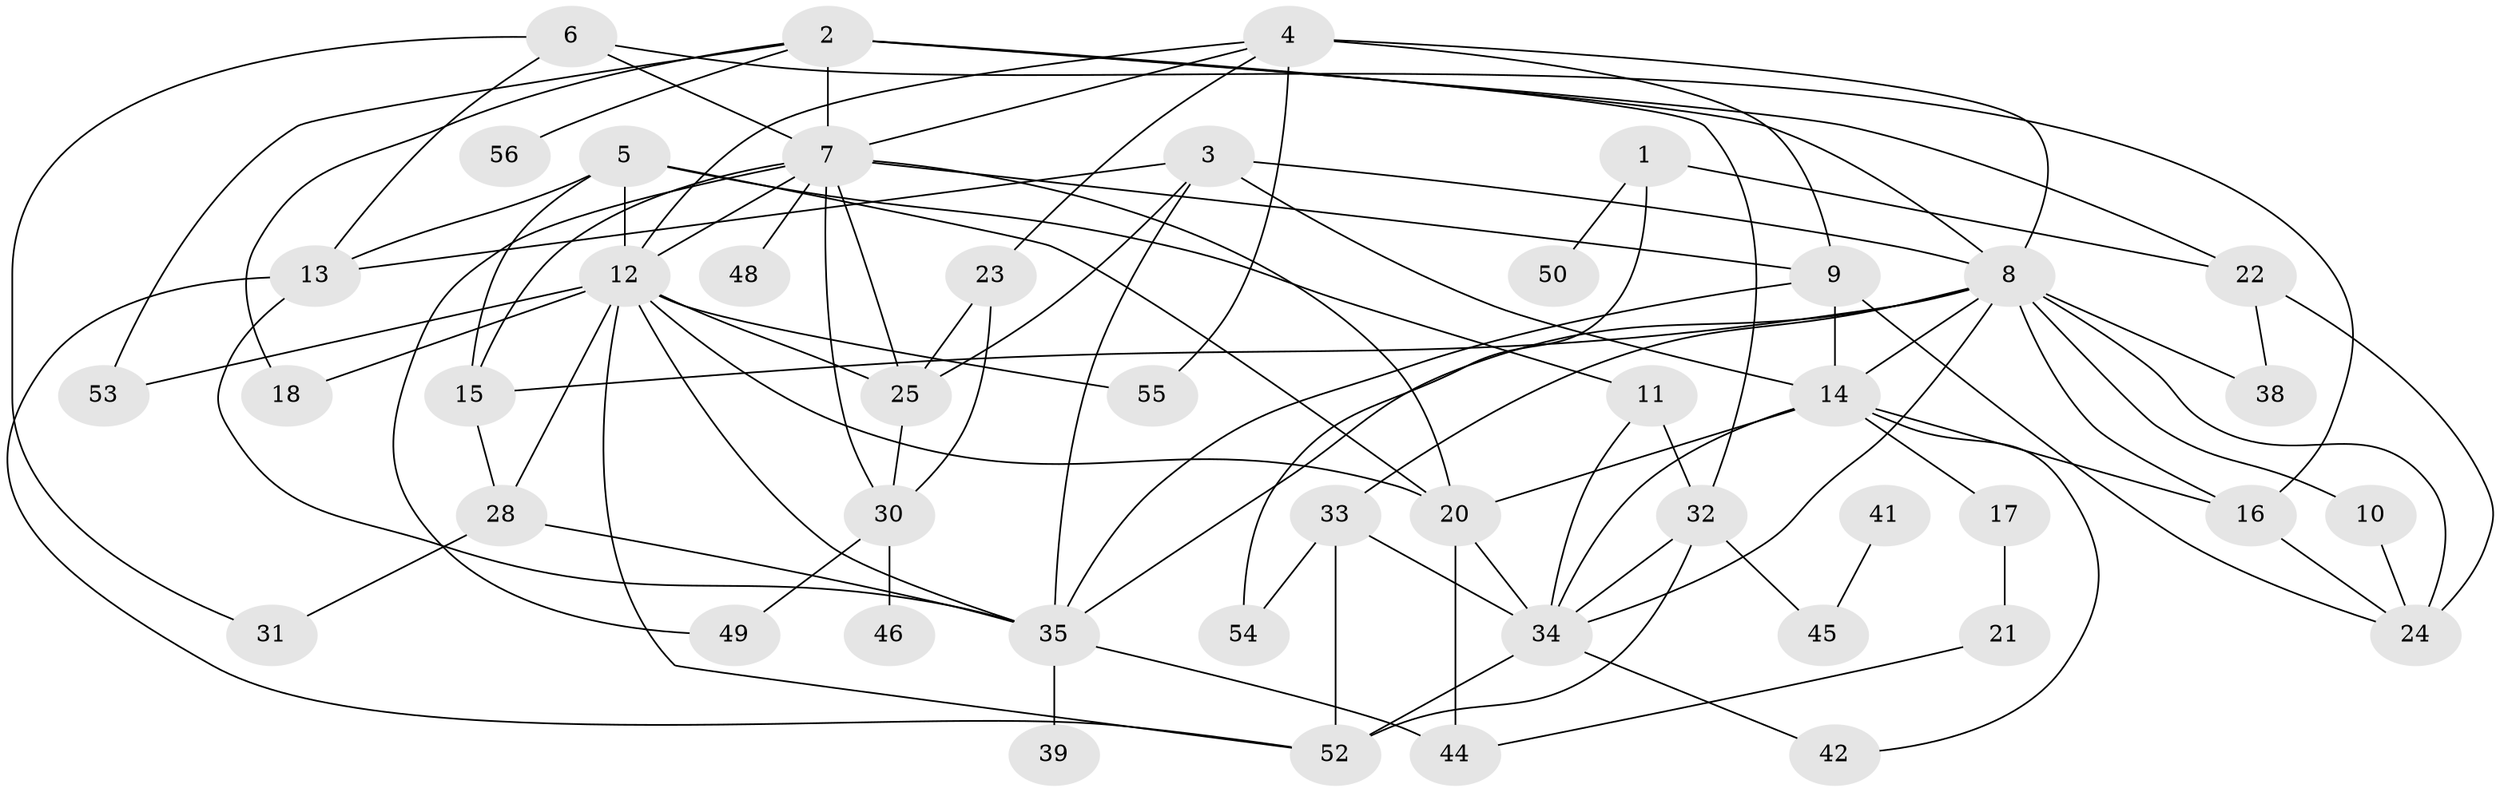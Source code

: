 // original degree distribution, {3: 0.24107142857142858, 2: 0.17857142857142858, 4: 0.17857142857142858, 5: 0.13392857142857142, 8: 0.008928571428571428, 1: 0.15178571428571427, 0: 0.08035714285714286, 7: 0.008928571428571428, 6: 0.017857142857142856}
// Generated by graph-tools (version 1.1) at 2025/33/03/09/25 02:33:53]
// undirected, 46 vertices, 94 edges
graph export_dot {
graph [start="1"]
  node [color=gray90,style=filled];
  1;
  2;
  3;
  4;
  5;
  6;
  7;
  8;
  9;
  10;
  11;
  12;
  13;
  14;
  15;
  16;
  17;
  18;
  20;
  21;
  22;
  23;
  24;
  25;
  28;
  30;
  31;
  32;
  33;
  34;
  35;
  38;
  39;
  41;
  42;
  44;
  45;
  46;
  48;
  49;
  50;
  52;
  53;
  54;
  55;
  56;
  1 -- 22 [weight=1.0];
  1 -- 50 [weight=1.0];
  1 -- 54 [weight=1.0];
  2 -- 7 [weight=1.0];
  2 -- 8 [weight=1.0];
  2 -- 18 [weight=1.0];
  2 -- 22 [weight=1.0];
  2 -- 32 [weight=1.0];
  2 -- 53 [weight=1.0];
  2 -- 56 [weight=1.0];
  3 -- 8 [weight=1.0];
  3 -- 13 [weight=1.0];
  3 -- 14 [weight=1.0];
  3 -- 25 [weight=1.0];
  3 -- 35 [weight=1.0];
  4 -- 7 [weight=1.0];
  4 -- 8 [weight=1.0];
  4 -- 9 [weight=2.0];
  4 -- 12 [weight=2.0];
  4 -- 23 [weight=1.0];
  4 -- 55 [weight=1.0];
  5 -- 11 [weight=1.0];
  5 -- 12 [weight=1.0];
  5 -- 13 [weight=2.0];
  5 -- 15 [weight=1.0];
  5 -- 20 [weight=1.0];
  6 -- 7 [weight=1.0];
  6 -- 13 [weight=1.0];
  6 -- 16 [weight=1.0];
  6 -- 31 [weight=1.0];
  7 -- 9 [weight=1.0];
  7 -- 12 [weight=1.0];
  7 -- 15 [weight=1.0];
  7 -- 20 [weight=1.0];
  7 -- 25 [weight=1.0];
  7 -- 30 [weight=1.0];
  7 -- 48 [weight=1.0];
  7 -- 49 [weight=1.0];
  8 -- 10 [weight=1.0];
  8 -- 14 [weight=1.0];
  8 -- 15 [weight=1.0];
  8 -- 16 [weight=1.0];
  8 -- 24 [weight=2.0];
  8 -- 33 [weight=1.0];
  8 -- 34 [weight=1.0];
  8 -- 35 [weight=1.0];
  8 -- 38 [weight=1.0];
  9 -- 14 [weight=2.0];
  9 -- 24 [weight=1.0];
  9 -- 35 [weight=1.0];
  10 -- 24 [weight=1.0];
  11 -- 32 [weight=1.0];
  11 -- 34 [weight=1.0];
  12 -- 18 [weight=1.0];
  12 -- 20 [weight=1.0];
  12 -- 25 [weight=1.0];
  12 -- 28 [weight=1.0];
  12 -- 35 [weight=1.0];
  12 -- 52 [weight=1.0];
  12 -- 53 [weight=1.0];
  12 -- 55 [weight=1.0];
  13 -- 35 [weight=1.0];
  13 -- 52 [weight=1.0];
  14 -- 16 [weight=1.0];
  14 -- 17 [weight=1.0];
  14 -- 20 [weight=1.0];
  14 -- 34 [weight=1.0];
  14 -- 42 [weight=1.0];
  15 -- 28 [weight=1.0];
  16 -- 24 [weight=1.0];
  17 -- 21 [weight=1.0];
  20 -- 34 [weight=1.0];
  20 -- 44 [weight=1.0];
  21 -- 44 [weight=1.0];
  22 -- 24 [weight=1.0];
  22 -- 38 [weight=1.0];
  23 -- 25 [weight=1.0];
  23 -- 30 [weight=1.0];
  25 -- 30 [weight=1.0];
  28 -- 31 [weight=1.0];
  28 -- 35 [weight=1.0];
  30 -- 46 [weight=1.0];
  30 -- 49 [weight=1.0];
  32 -- 34 [weight=1.0];
  32 -- 45 [weight=1.0];
  32 -- 52 [weight=1.0];
  33 -- 34 [weight=3.0];
  33 -- 52 [weight=2.0];
  33 -- 54 [weight=1.0];
  34 -- 42 [weight=1.0];
  34 -- 52 [weight=1.0];
  35 -- 39 [weight=1.0];
  35 -- 44 [weight=1.0];
  41 -- 45 [weight=1.0];
}
